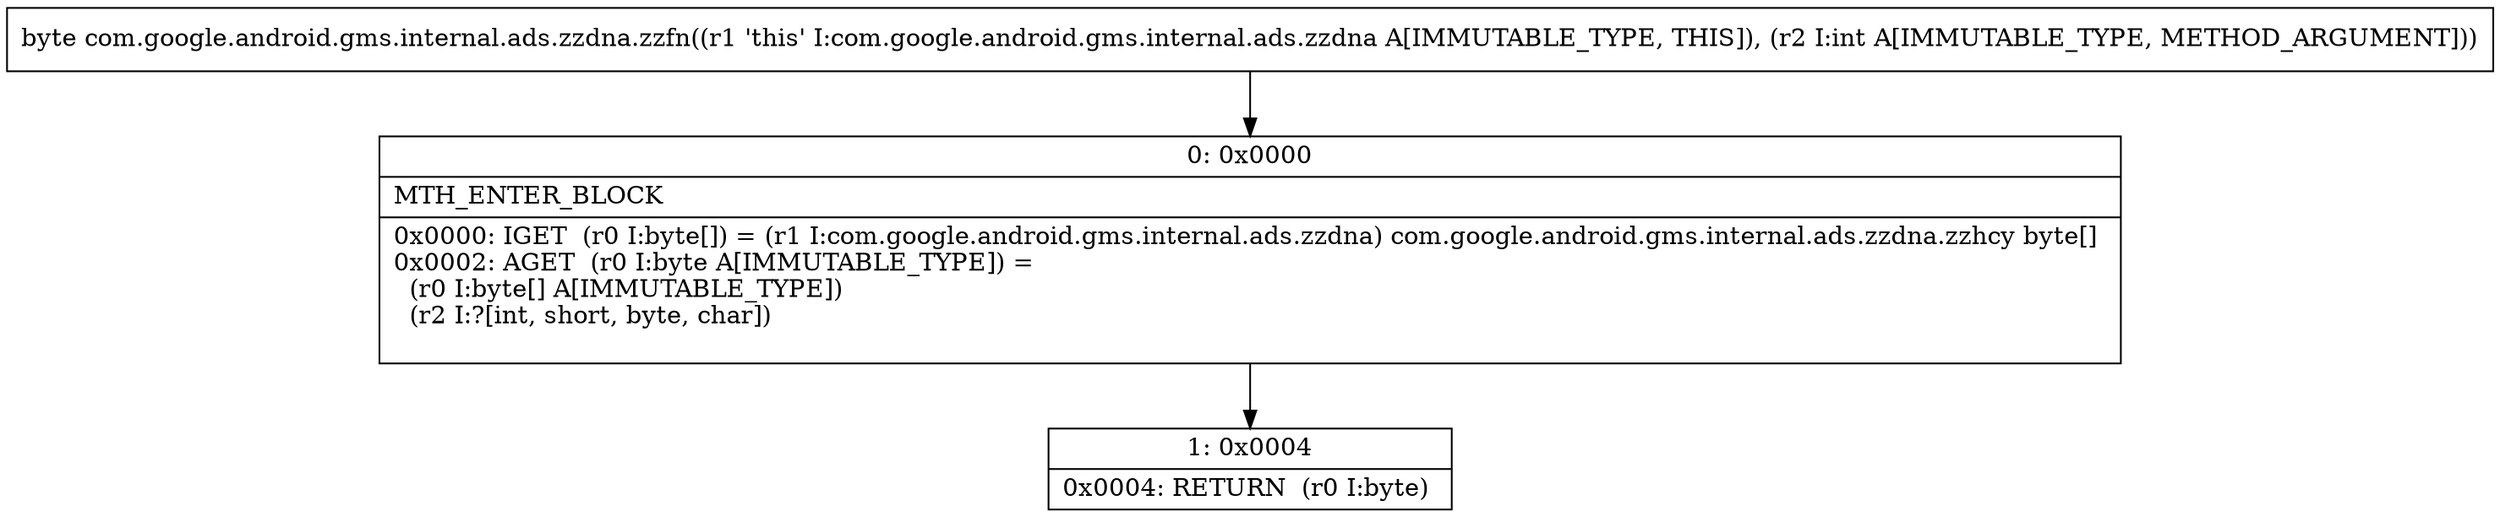 digraph "CFG forcom.google.android.gms.internal.ads.zzdna.zzfn(I)B" {
Node_0 [shape=record,label="{0\:\ 0x0000|MTH_ENTER_BLOCK\l|0x0000: IGET  (r0 I:byte[]) = (r1 I:com.google.android.gms.internal.ads.zzdna) com.google.android.gms.internal.ads.zzdna.zzhcy byte[] \l0x0002: AGET  (r0 I:byte A[IMMUTABLE_TYPE]) = \l  (r0 I:byte[] A[IMMUTABLE_TYPE])\l  (r2 I:?[int, short, byte, char])\l \l}"];
Node_1 [shape=record,label="{1\:\ 0x0004|0x0004: RETURN  (r0 I:byte) \l}"];
MethodNode[shape=record,label="{byte com.google.android.gms.internal.ads.zzdna.zzfn((r1 'this' I:com.google.android.gms.internal.ads.zzdna A[IMMUTABLE_TYPE, THIS]), (r2 I:int A[IMMUTABLE_TYPE, METHOD_ARGUMENT])) }"];
MethodNode -> Node_0;
Node_0 -> Node_1;
}

